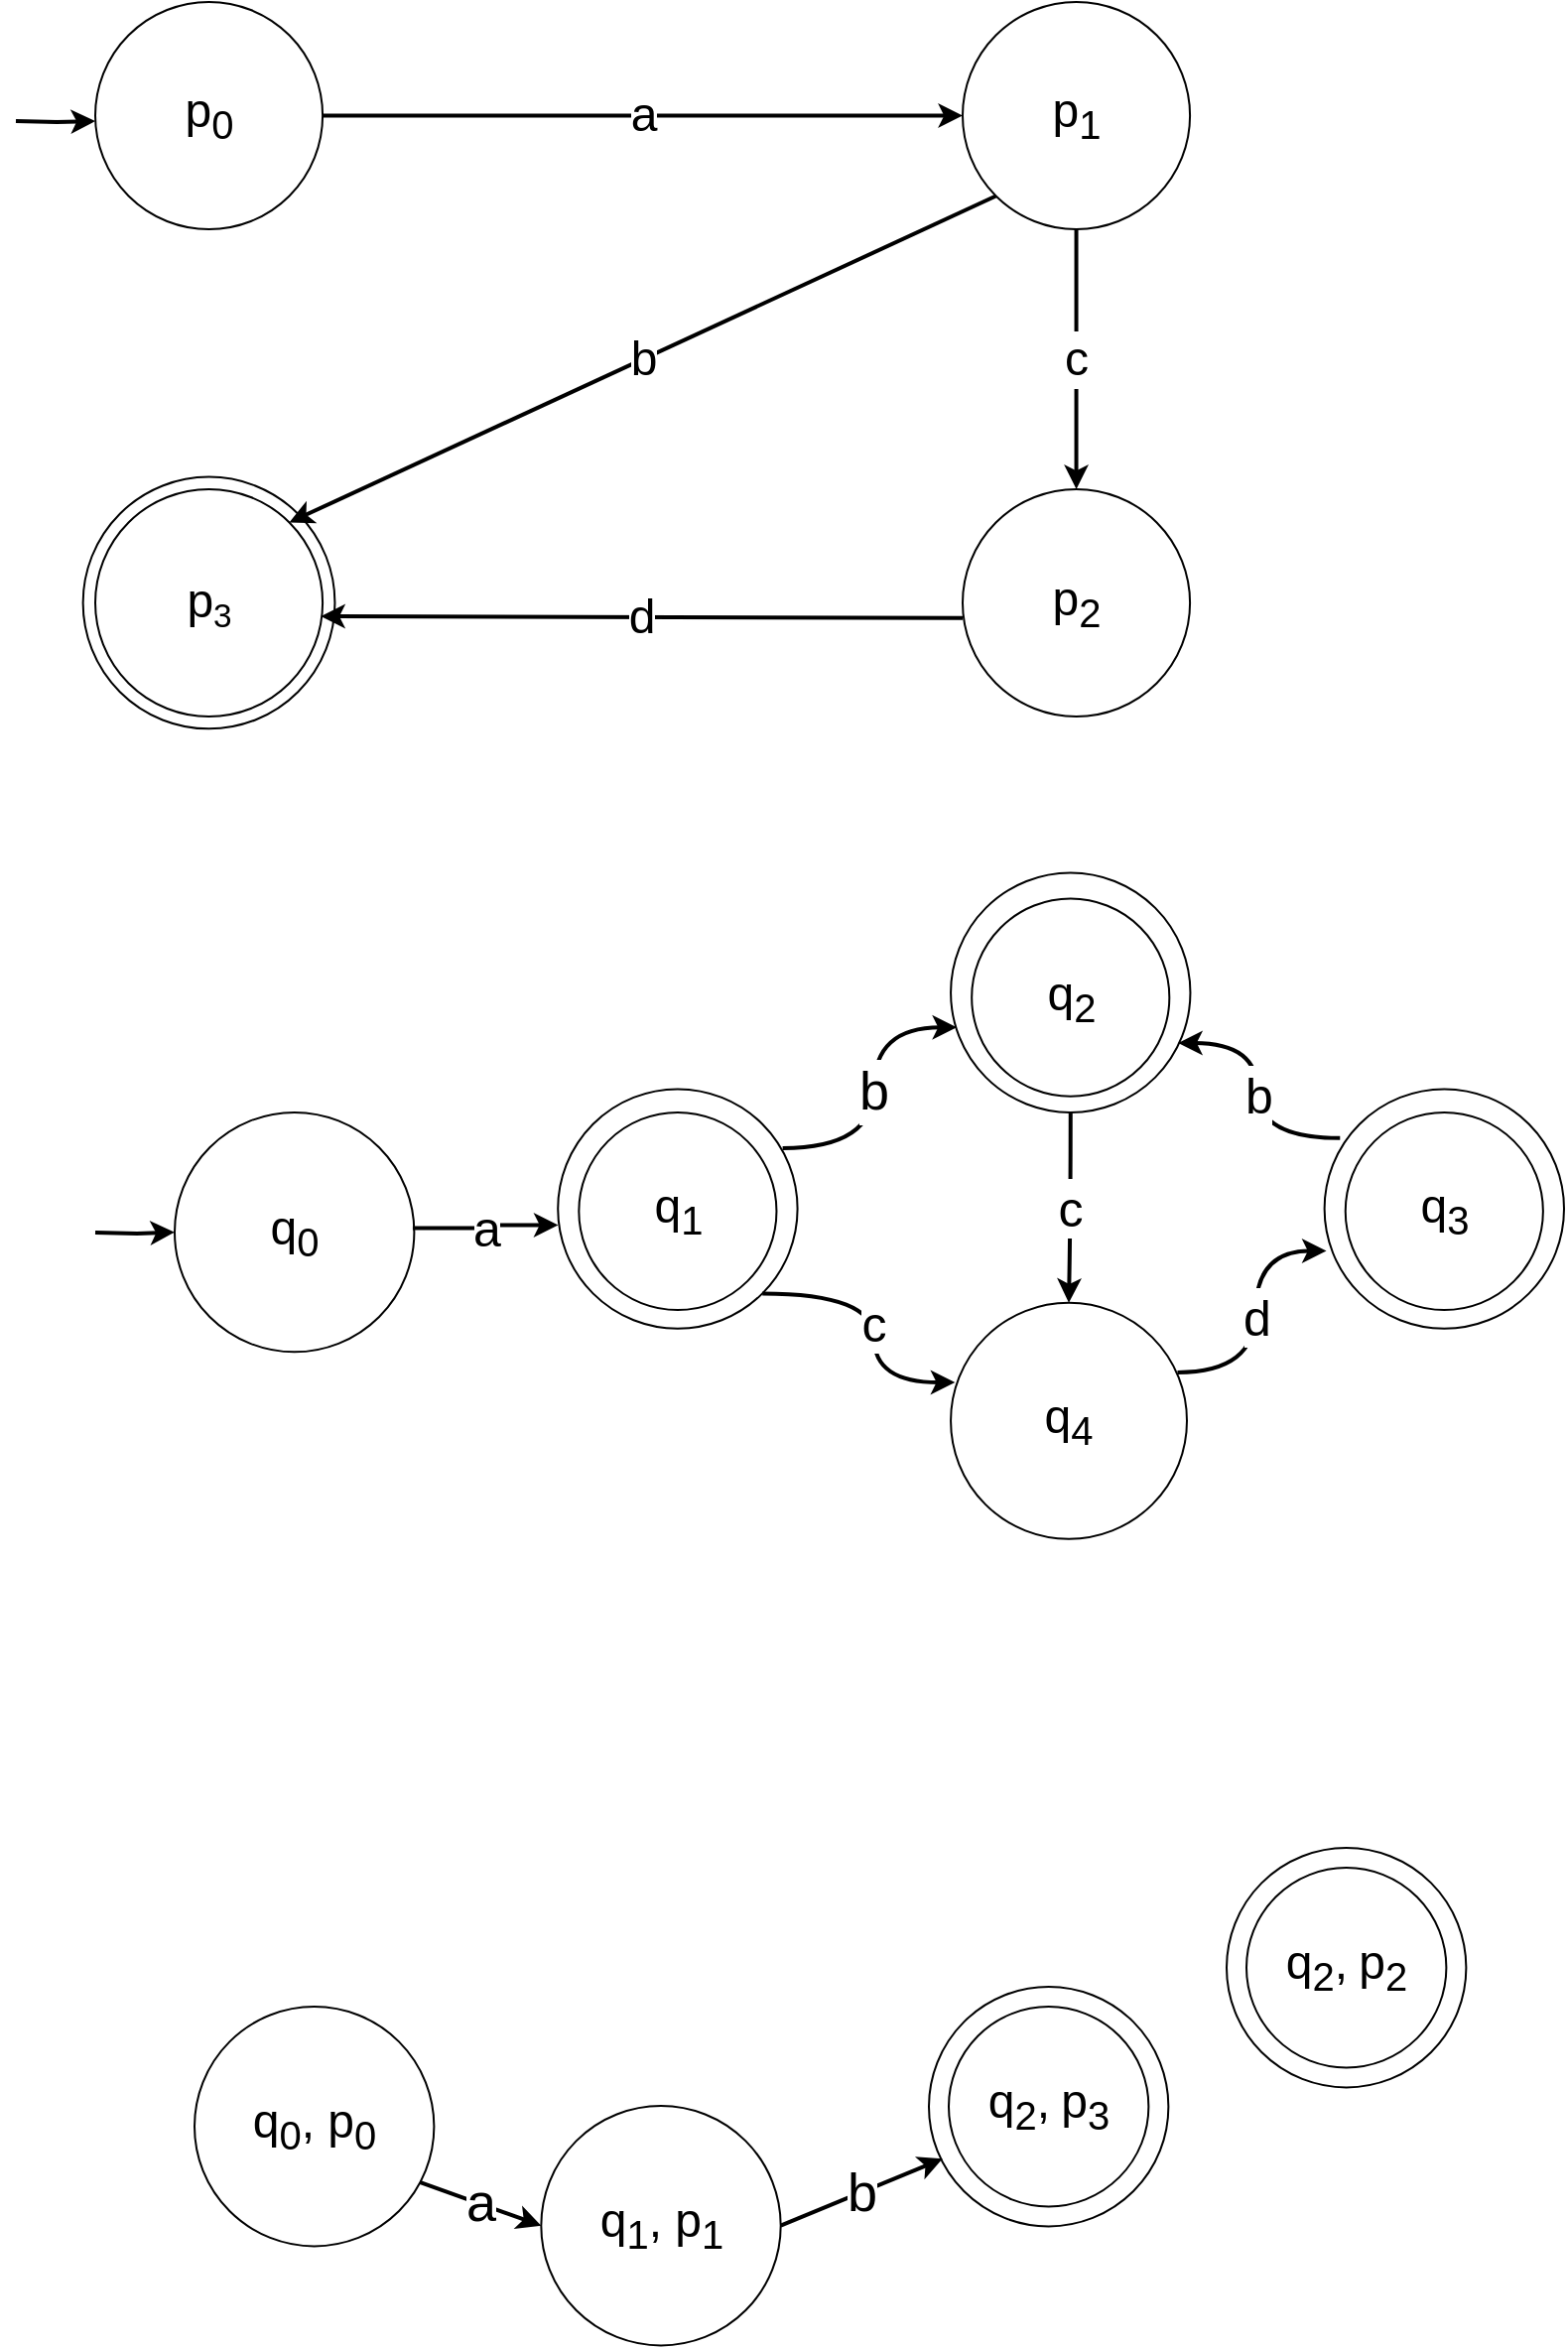 <mxfile version="24.8.0">
  <diagram name="Sivu-1" id="ETxLBeFSpSedNPtnGMP7">
    <mxGraphModel dx="949" dy="1384" grid="1" gridSize="10" guides="1" tooltips="1" connect="1" arrows="1" fold="1" page="1" pageScale="1" pageWidth="827" pageHeight="1169" math="0" shadow="0">
      <root>
        <mxCell id="0" />
        <mxCell id="1" parent="0" />
        <mxCell id="x4-zEgF2IcyVcmxIWtVk-18" value="" style="ellipse;whiteSpace=wrap;html=1;aspect=fixed;fillColor=none;" vertex="1" parent="1">
          <mxGeometry x="480" y="1060" width="100.69" height="100.69" as="geometry" />
        </mxCell>
        <mxCell id="x4-zEgF2IcyVcmxIWtVk-20" value="" style="ellipse;whiteSpace=wrap;html=1;aspect=fixed;fillColor=none;" vertex="1" parent="1">
          <mxGeometry x="630" y="990" width="100.69" height="100.69" as="geometry" />
        </mxCell>
        <mxCell id="x4-zEgF2IcyVcmxIWtVk-19" value="&lt;span style=&quot;font-size: 24px;&quot;&gt;q&lt;sub&gt;2&lt;/sub&gt;,&lt;sub&gt; &lt;/sub&gt;p&lt;sub&gt;2&lt;br&gt;&lt;/sub&gt;&lt;/span&gt;" style="ellipse;whiteSpace=wrap;html=1;aspect=fixed;fillColor=none;" vertex="1" parent="1">
          <mxGeometry x="620" y="980.001" width="120.69" height="120.69" as="geometry" />
        </mxCell>
        <mxCell id="Rc_dPTwu43_yxfsiKPEV-25" value="" style="group" parent="1" vertex="1" connectable="0">
          <mxGeometry x="50" y="50" width="570" height="366.18" as="geometry" />
        </mxCell>
        <mxCell id="Rc_dPTwu43_yxfsiKPEV-12" value="&lt;span style=&quot;font-size: 24px;&quot;&gt;p&lt;sub&gt;0&lt;/sub&gt;&lt;/span&gt;" style="ellipse;whiteSpace=wrap;html=1;aspect=fixed;" parent="Rc_dPTwu43_yxfsiKPEV-25" vertex="1">
          <mxGeometry width="114.545" height="114.545" as="geometry" />
        </mxCell>
        <mxCell id="Rc_dPTwu43_yxfsiKPEV-13" value="&lt;span style=&quot;font-size: 24px;&quot;&gt;p&lt;sub&gt;1&lt;/sub&gt;&lt;/span&gt;" style="ellipse;whiteSpace=wrap;html=1;aspect=fixed;" parent="Rc_dPTwu43_yxfsiKPEV-25" vertex="1">
          <mxGeometry x="437.0" width="114.545" height="114.545" as="geometry" />
        </mxCell>
        <mxCell id="Rc_dPTwu43_yxfsiKPEV-14" value="&lt;span style=&quot;font-size: 24px;&quot;&gt;p&lt;sub&gt;2&lt;/sub&gt;&lt;/span&gt;" style="ellipse;whiteSpace=wrap;html=1;aspect=fixed;" parent="Rc_dPTwu43_yxfsiKPEV-25" vertex="1">
          <mxGeometry x="437.0" y="245.455" width="114.545" height="114.545" as="geometry" />
        </mxCell>
        <mxCell id="Rc_dPTwu43_yxfsiKPEV-15" value="&lt;span style=&quot;font-size: 24px;&quot;&gt;p&lt;/span&gt;&lt;span style=&quot;font-size: 20px;&quot;&gt;&lt;sub&gt;3&lt;/sub&gt;&lt;/span&gt;" style="ellipse;whiteSpace=wrap;html=1;aspect=fixed;" parent="Rc_dPTwu43_yxfsiKPEV-25" vertex="1">
          <mxGeometry y="245.455" width="114.545" height="114.545" as="geometry" />
        </mxCell>
        <mxCell id="Rc_dPTwu43_yxfsiKPEV-17" value="&lt;font style=&quot;font-size: 24px;&quot;&gt;a&lt;/font&gt;" style="endArrow=classic;html=1;rounded=0;entryX=0;entryY=0.5;entryDx=0;entryDy=0;exitX=1;exitY=0.5;exitDx=0;exitDy=0;strokeWidth=2;startArrow=none;startFill=0;endFill=1;" parent="Rc_dPTwu43_yxfsiKPEV-25" source="Rc_dPTwu43_yxfsiKPEV-12" target="Rc_dPTwu43_yxfsiKPEV-13" edge="1">
          <mxGeometry width="50" height="50" relative="1" as="geometry">
            <mxPoint x="475.0" y="327.273" as="sourcePoint" />
            <mxPoint x="570" y="245.455" as="targetPoint" />
          </mxGeometry>
        </mxCell>
        <mxCell id="Rc_dPTwu43_yxfsiKPEV-18" value="&lt;font style=&quot;font-size: 24px;&quot;&gt;d&lt;/font&gt;" style="endArrow=none;html=1;rounded=0;entryX=0;entryY=0.5;entryDx=0;entryDy=0;strokeWidth=2;exitX=0.992;exitY=0.559;exitDx=0;exitDy=0;exitPerimeter=0;startArrow=classic;startFill=1;" parent="Rc_dPTwu43_yxfsiKPEV-25" source="Rc_dPTwu43_yxfsiKPEV-15" edge="1">
          <mxGeometry width="50" height="50" relative="1" as="geometry">
            <mxPoint x="120" y="310" as="sourcePoint" />
            <mxPoint x="437.0" y="310.353" as="targetPoint" />
          </mxGeometry>
        </mxCell>
        <mxCell id="Rc_dPTwu43_yxfsiKPEV-19" value="&lt;font style=&quot;font-size: 24px;&quot;&gt;c&lt;/font&gt;" style="endArrow=none;html=1;rounded=0;entryX=0.5;entryY=1;entryDx=0;entryDy=0;exitX=0.5;exitY=0;exitDx=0;exitDy=0;strokeWidth=2;endFill=0;startArrow=classic;startFill=1;" parent="Rc_dPTwu43_yxfsiKPEV-25" source="Rc_dPTwu43_yxfsiKPEV-14" target="Rc_dPTwu43_yxfsiKPEV-13" edge="1">
          <mxGeometry width="50" height="50" relative="1" as="geometry">
            <mxPoint x="152.0" y="326.716" as="sourcePoint" />
            <mxPoint x="456.0" y="326.716" as="targetPoint" />
          </mxGeometry>
        </mxCell>
        <mxCell id="Rc_dPTwu43_yxfsiKPEV-20" value="&lt;font style=&quot;font-size: 24px;&quot;&gt;b&lt;/font&gt;" style="endArrow=none;html=1;rounded=0;entryX=0;entryY=1;entryDx=0;entryDy=0;exitX=1;exitY=0;exitDx=0;exitDy=0;strokeWidth=2;startArrow=classic;startFill=1;" parent="Rc_dPTwu43_yxfsiKPEV-25" source="Rc_dPTwu43_yxfsiKPEV-15" target="Rc_dPTwu43_yxfsiKPEV-13" edge="1">
          <mxGeometry width="50" height="50" relative="1" as="geometry">
            <mxPoint x="532.0" y="261.818" as="sourcePoint" />
            <mxPoint x="532.0" y="130.909" as="targetPoint" />
          </mxGeometry>
        </mxCell>
        <mxCell id="2FSA2OzjC6oiGrAFbLMi-2" value="" style="ellipse;whiteSpace=wrap;html=1;aspect=fixed;fillColor=none;" parent="Rc_dPTwu43_yxfsiKPEV-25" vertex="1">
          <mxGeometry x="-6.18" y="239.28" width="126.9" height="126.9" as="geometry" />
        </mxCell>
        <mxCell id="JEPbFmwuHtTDAUJ13ryq-21" value="" style="group" parent="1" vertex="1" connectable="0">
          <mxGeometry x="90" y="490" width="700.0" height="350" as="geometry" />
        </mxCell>
        <mxCell id="kGZmpyZaBBuo0raBxp7l-1" value="&lt;span style=&quot;font-size: 24px;&quot;&gt;q&lt;sub&gt;0&lt;/sub&gt;&lt;/span&gt;" style="ellipse;whiteSpace=wrap;html=1;aspect=fixed;" parent="JEPbFmwuHtTDAUJ13ryq-21" vertex="1">
          <mxGeometry y="119.471" width="120.69" height="120.69" as="geometry" />
        </mxCell>
        <mxCell id="JEPbFmwuHtTDAUJ13ryq-1" value="" style="group" parent="JEPbFmwuHtTDAUJ13ryq-21" vertex="1" connectable="0">
          <mxGeometry x="203.664" y="119.471" width="110.129" height="122.837" as="geometry" />
        </mxCell>
        <mxCell id="kGZmpyZaBBuo0raBxp7l-2" value="&lt;span style=&quot;font-size: 24px;&quot;&gt;q&lt;sub&gt;1&lt;/sub&gt;&lt;/span&gt;" style="ellipse;whiteSpace=wrap;html=1;aspect=fixed;strokeColor=default;strokeWidth=1;" parent="JEPbFmwuHtTDAUJ13ryq-1" vertex="1">
          <mxGeometry width="99.569" height="99.569" as="geometry" />
        </mxCell>
        <mxCell id="kGZmpyZaBBuo0raBxp7l-10" value="" style="ellipse;whiteSpace=wrap;html=1;aspect=fixed;fillColor=none;" parent="JEPbFmwuHtTDAUJ13ryq-21" vertex="1">
          <mxGeometry x="193.103" y="107.692" width="120.69" height="120.69" as="geometry" />
        </mxCell>
        <mxCell id="JEPbFmwuHtTDAUJ13ryq-2" value="" style="group" parent="JEPbFmwuHtTDAUJ13ryq-21" vertex="1" connectable="0">
          <mxGeometry x="401.595" y="11.779" width="110.129" height="122.837" as="geometry" />
        </mxCell>
        <mxCell id="JEPbFmwuHtTDAUJ13ryq-3" value="&lt;span style=&quot;font-size: 24px;&quot;&gt;q&lt;sub&gt;2&lt;/sub&gt;&lt;/span&gt;" style="ellipse;whiteSpace=wrap;html=1;aspect=fixed;strokeColor=default;strokeWidth=1;" parent="JEPbFmwuHtTDAUJ13ryq-2" vertex="1">
          <mxGeometry width="99.569" height="99.569" as="geometry" />
        </mxCell>
        <mxCell id="JEPbFmwuHtTDAUJ13ryq-4" value="" style="ellipse;whiteSpace=wrap;html=1;aspect=fixed;fillColor=none;" parent="JEPbFmwuHtTDAUJ13ryq-2" vertex="1">
          <mxGeometry x="-10.56" y="-12.999" width="120.69" height="120.69" as="geometry" />
        </mxCell>
        <mxCell id="JEPbFmwuHtTDAUJ13ryq-8" value="" style="group" parent="JEPbFmwuHtTDAUJ13ryq-21" vertex="1" connectable="0">
          <mxGeometry x="589.871" y="119.471" width="110.129" height="122.837" as="geometry" />
        </mxCell>
        <mxCell id="JEPbFmwuHtTDAUJ13ryq-9" value="&lt;span style=&quot;font-size: 24px;&quot;&gt;q&lt;sub&gt;3&lt;/sub&gt;&lt;/span&gt;" style="ellipse;whiteSpace=wrap;html=1;aspect=fixed;strokeColor=default;strokeWidth=1;" parent="JEPbFmwuHtTDAUJ13ryq-8" vertex="1">
          <mxGeometry width="99.569" height="99.569" as="geometry" />
        </mxCell>
        <mxCell id="JEPbFmwuHtTDAUJ13ryq-10" value="" style="ellipse;whiteSpace=wrap;html=1;aspect=fixed;fillColor=none;" parent="JEPbFmwuHtTDAUJ13ryq-8" vertex="1">
          <mxGeometry x="-10.56" y="-11.779" width="120.69" height="120.69" as="geometry" />
        </mxCell>
        <mxCell id="JEPbFmwuHtTDAUJ13ryq-11" value="&lt;span style=&quot;font-size: 24px;&quot;&gt;q&lt;sub&gt;4&lt;/sub&gt;&lt;/span&gt;" style="ellipse;whiteSpace=wrap;html=1;aspect=fixed;" parent="JEPbFmwuHtTDAUJ13ryq-21" vertex="1">
          <mxGeometry x="391.03" y="215.38" width="118.97" height="118.97" as="geometry" />
        </mxCell>
        <mxCell id="JEPbFmwuHtTDAUJ13ryq-12" value="&lt;font style=&quot;font-size: 25px;&quot;&gt;c&lt;/font&gt;" style="edgeStyle=orthogonalEdgeStyle;rounded=0;orthogonalLoop=1;jettySize=auto;html=1;exitX=1;exitY=1;exitDx=0;exitDy=0;entryX=0.018;entryY=0.337;entryDx=0;entryDy=0;entryPerimeter=0;strokeWidth=2;curved=1;" parent="JEPbFmwuHtTDAUJ13ryq-21" source="kGZmpyZaBBuo0raBxp7l-10" target="JEPbFmwuHtTDAUJ13ryq-11" edge="1">
          <mxGeometry relative="1" as="geometry" />
        </mxCell>
        <mxCell id="JEPbFmwuHtTDAUJ13ryq-14" value="&lt;font style=&quot;font-size: 25px;&quot;&gt;a&lt;/font&gt;&lt;span style=&quot;color: rgba(0, 0, 0, 0); font-family: monospace; font-size: 0px; text-align: start; background-color: rgb(251, 251, 251);&quot;&gt;%3CmxGraphModel%3E%3Croot%3E%3CmxCell%20id%3D%220%22%2F%3E%3CmxCell%20id%3D%221%22%20parent%3D%220%22%2F%3E%3CmxCell%20id%3D%222%22%20value%3D%22%22%20style%3D%22group%22%20vertex%3D%221%22%20connectable%3D%220%22%20parent%3D%221%22%3E%3CmxGeometry%20x%3D%2290%22%20y%3D%22490%22%20width%3D%22700%22%20height%3D%22350%22%20as%3D%22geometry%22%2F%3E%3C%2FmxCell%3E%3CmxCell%20id%3D%223%22%20value%3D%22%26lt%3Bspan%20style%3D%26quot%3Bfont-size%3A%2024px%3B%26quot%3B%26gt%3Bq%26lt%3Bsub%26gt%3B0%26lt%3B%2Fsub%26gt%3B%26lt%3B%2Fspan%26gt%3B%22%20style%3D%22ellipse%3BwhiteSpace%3Dwrap%3Bhtml%3D1%3Baspect%3Dfixed%3B%22%20vertex%3D%221%22%20parent%3D%222%22%3E%3CmxGeometry%20y%3D%22119.471%22%20width%3D%22120.69%22%20height%3D%22120.69%22%20as%3D%22geometry%22%2F%3E%3C%2FmxCell%3E%3CmxCell%20id%3D%224%22%20value%3D%22%22%20style%3D%22group%22%20vertex%3D%221%22%20connectable%3D%220%22%20parent%3D%222%22%3E%3CmxGeometry%20x%3D%22203.664%22%20y%3D%22119.471%22%20width%3D%22110.129%22%20height%3D%22122.837%22%20as%3D%22geometry%22%2F%3E%3C%2FmxCell%3E%3CmxCell%20id%3D%225%22%20value%3D%22%26lt%3Bspan%20style%3D%26quot%3Bfont-size%3A%2024px%3B%26quot%3B%26gt%3Bq%26lt%3Bsub%26gt%3B1%26lt%3B%2Fsub%26gt%3B%26lt%3B%2Fspan%26gt%3B%22%20style%3D%22ellipse%3BwhiteSpace%3Dwrap%3Bhtml%3D1%3Baspect%3Dfixed%3BstrokeColor%3Ddefault%3BstrokeWidth%3D1%3B%22%20vertex%3D%221%22%20parent%3D%224%22%3E%3CmxGeometry%20width%3D%2299.569%22%20height%3D%2299.569%22%20as%3D%22geometry%22%2F%3E%3C%2FmxCell%3E%3CmxCell%20id%3D%226%22%20value%3D%22%22%20style%3D%22ellipse%3BwhiteSpace%3Dwrap%3Bhtml%3D1%3Baspect%3Dfixed%3BfillColor%3Dnone%3B%22%20vertex%3D%221%22%20parent%3D%222%22%3E%3CmxGeometry%20x%3D%22193.103%22%20y%3D%22107.692%22%20width%3D%22120.69%22%20height%3D%22120.69%22%20as%3D%22geometry%22%2F%3E%3C%2FmxCell%3E%3CmxCell%20id%3D%227%22%20value%3D%22%22%20style%3D%22group%22%20vertex%3D%221%22%20connectable%3D%220%22%20parent%3D%222%22%3E%3CmxGeometry%20x%3D%22401.595%22%20y%3D%2211.779%22%20width%3D%22110.129%22%20height%3D%22122.837%22%20as%3D%22geometry%22%2F%3E%3C%2FmxCell%3E%3CmxCell%20id%3D%228%22%20value%3D%22%26lt%3Bspan%20style%3D%26quot%3Bfont-size%3A%2024px%3B%26quot%3B%26gt%3Bq%26lt%3Bsub%26gt%3B1%26lt%3B%2Fsub%26gt%3B%26lt%3B%2Fspan%26gt%3B%22%20style%3D%22ellipse%3BwhiteSpace%3Dwrap%3Bhtml%3D1%3Baspect%3Dfixed%3BstrokeColor%3Ddefault%3BstrokeWidth%3D1%3B%22%20vertex%3D%221%22%20parent%3D%227%22%3E%3CmxGeometry%20width%3D%2299.569%22%20height%3D%2299.569%22%20as%3D%22geometry%22%2F%3E%3C%2FmxCell%3E%3CmxCell%20id%3D%229%22%20value%3D%22%22%20style%3D%22ellipse%3BwhiteSpace%3Dwrap%3Bhtml%3D1%3Baspect%3Dfixed%3BfillColor%3Dnone%3B%22%20vertex%3D%221%22%20parent%3D%222%22%3E%3CmxGeometry%20x%3D%22391.034%22%20width%3D%22120.69%22%20height%3D%22120.69%22%20as%3D%22geometry%22%2F%3E%3C%2FmxCell%3E%3CmxCell%20id%3D%2210%22%20value%3D%22%22%20style%3D%22group%22%20vertex%3D%221%22%20connectable%3D%220%22%20parent%3D%222%22%3E%3CmxGeometry%20x%3D%22589.871%22%20y%3D%22119.471%22%20width%3D%22110.129%22%20height%3D%22122.837%22%20as%3D%22geometry%22%2F%3E%3C%2FmxCell%3E%3CmxCell%20id%3D%2211%22%20value%3D%22%26lt%3Bspan%20style%3D%26quot%3Bfont-size%3A%2024px%3B%26quot%3B%26gt%3Bq%26lt%3Bsub%26gt%3B1%26lt%3B%2Fsub%26gt%3B%26lt%3B%2Fspan%26gt%3B%22%20style%3D%22ellipse%3BwhiteSpace%3Dwrap%3Bhtml%3D1%3Baspect%3Dfixed%3BstrokeColor%3Ddefault%3BstrokeWidth%3D1%3B%22%20vertex%3D%221%22%20parent%3D%2210%22%3E%3CmxGeometry%20width%3D%2299.569%22%20height%3D%2299.569%22%20as%3D%22geometry%22%2F%3E%3C%2FmxCell%3E%3CmxCell%20id%3D%2212%22%20value%3D%22%22%20style%3D%22ellipse%3BwhiteSpace%3Dwrap%3Bhtml%3D1%3Baspect%3Dfixed%3BfillColor%3Dnone%3B%22%20vertex%3D%221%22%20parent%3D%222%22%3E%3CmxGeometry%20x%3D%22579.31%22%20y%3D%22107.692%22%20width%3D%22120.69%22%20height%3D%22120.69%22%20as%3D%22geometry%22%2F%3E%3C%2FmxCell%3E%3CmxCell%20id%3D%2213%22%20value%3D%22%26lt%3Bspan%20style%3D%26quot%3Bfont-size%3A%2024px%3B%26quot%3B%26gt%3Bq%26lt%3Bsub%26gt%3B0%26lt%3B%2Fsub%26gt%3B%26lt%3B%2Fspan%26gt%3B%22%20style%3D%22ellipse%3BwhiteSpace%3Dwrap%3Bhtml%3D1%3Baspect%3Dfixed%3B%22%20vertex%3D%221%22%20parent%3D%222%22%3E%3CmxGeometry%20x%3D%22391.034%22%20y%3D%22215.385%22%20width%3D%22120.69%22%20height%3D%22120.69%22%20as%3D%22geometry%22%2F%3E%3C%2FmxCell%3E%3CmxCell%20id%3D%2214%22%20value%3D%22%26lt%3Bfont%20style%3D%26quot%3Bfont-size%3A%2025px%3B%26quot%3B%26gt%3Bc%26lt%3B%2Ffont%26gt%3B%22%20style%3D%22edgeStyle%3DorthogonalEdgeStyle%3Brounded%3D0%3BorthogonalLoop%3D1%3BjettySize%3Dauto%3Bhtml%3D1%3BexitX%3D1%3BexitY%3D1%3BexitDx%3D0%3BexitDy%3D0%3BentryX%3D0.018%3BentryY%3D0.337%3BentryDx%3D0%3BentryDy%3D0%3BentryPerimeter%3D0%3BstrokeWidth%3D2%3Bcurved%3D1%3B%22%20edge%3D%221%22%20parent%3D%222%22%20source%3D%226%22%20target%3D%2213%22%3E%3CmxGeometry%20relative%3D%221%22%20as%3D%22geometry%22%2F%3E%3C%2FmxCell%3E%3CmxCell%20id%3D%2215%22%20value%3D%22%26lt%3Bfont%20style%3D%26quot%3Bfont-size%3A%2025px%3B%26quot%3B%26gt%3Ba%26lt%3B%2Ffont%26gt%3B%22%20style%3D%22edgeStyle%3DorthogonalEdgeStyle%3Brounded%3D0%3BorthogonalLoop%3D1%3BjettySize%3Dauto%3Bhtml%3D1%3BexitX%3D0.994%3BexitY%3D0.483%3BexitDx%3D0%3BexitDy%3D0%3BentryX%3D0.001%3BentryY%3D0.568%3BentryDx%3D0%3BentryDy%3D0%3BentryPerimeter%3D0%3BstrokeWidth%3D2%3BexitPerimeter%3D0%3B%22%20edge%3D%221%22%20parent%3D%222%22%20source%3D%223%22%20target%3D%226%22%3E%3CmxGeometry%20relative%3D%221%22%20as%3D%22geometry%22%3E%3CmxPoint%20x%3D%2260.345%22%20y%3D%22255.769%22%20as%3D%22sourcePoint%22%2F%3E%3CmxPoint%20x%3D%22158.103%22%20y%3D%22294.808%22%20as%3D%22targetPoint%22%2F%3E%3C%2FmxGeometry%3E%3C%2FmxCell%3E%3CmxCell%20id%3D%2216%22%20value%3D%22%26lt%3Bfont%20style%3D%26quot%3Bfont-size%3A%2027px%3B%26quot%3B%26gt%3Bb%26lt%3B%2Ffont%26gt%3B%22%20style%3D%22edgeStyle%3DorthogonalEdgeStyle%3Brounded%3D0%3BorthogonalLoop%3D1%3BjettySize%3Dauto%3Bhtml%3D1%3BexitX%3D0.938%3BexitY%3D0.247%3BexitDx%3D0%3BexitDy%3D0%3BentryX%3D0.025%3BentryY%3D0.645%3BentryDx%3D0%3BentryDy%3D0%3BentryPerimeter%3D0%3BstrokeWidth%3D2%3BexitPerimeter%3D0%3Bcurved%3D1%3B%22%20edge%3D%221%22%20parent%3D%222%22%20source%3D%226%22%20target%3D%229%22%3E%3CmxGeometry%20relative%3D%221%22%20as%3D%22geometry%22%3E%3CmxPoint%20x%3D%22277.586%22%20y%3D%2295.577%22%20as%3D%22sourcePoint%22%2F%3E%3CmxPoint%20x%3D%22375.345%22%20y%3D%22134.615%22%20as%3D%22targetPoint%22%2F%3E%3C%2FmxGeometry%3E%3C%2FmxCell%3E%3CmxCell%20id%3D%2217%22%20value%3D%22%26lt%3Bfont%20style%3D%26quot%3Bfont-size%3A%2025px%3B%26quot%3B%26gt%3Bc%26lt%3B%2Ffont%26gt%3B%22%20style%3D%22edgeStyle%3DorthogonalEdgeStyle%3Brounded%3D0%3BorthogonalLoop%3D1%3BjettySize%3Dauto%3Bhtml%3D1%3BexitX%3D0.5%3BexitY%3D1%3BexitDx%3D0%3BexitDy%3D0%3BentryX%3D0.5%3BentryY%3D0%3BentryDx%3D0%3BentryDy%3D0%3BstrokeWidth%3D2%3Bcurved%3D1%3B%22%20edge%3D%221%22%20parent%3D%222%22%20source%3D%229%22%20target%3D%2213%22%3E%3CmxGeometry%20relative%3D%221%22%20as%3D%22geometry%22%3E%3CmxPoint%20x%3D%22318.621%22%20y%3D%22154.808%22%20as%3D%22sourcePoint%22%2F%3E%3CmxPoint%20x%3D%22406.724%22%20y%3D%22100.962%22%20as%3D%22targetPoint%22%2F%3E%3C%2FmxGeometry%3E%3C%2FmxCell%3E%3CmxCell%20id%3D%2218%22%20value%3D%22%26lt%3Bfont%20style%3D%26quot%3Bfont-size%3A%2025px%3B%26quot%3B%26gt%3Bb%26lt%3B%2Ffont%26gt%3B%22%20style%3D%22edgeStyle%3DorthogonalEdgeStyle%3Brounded%3D0%3BorthogonalLoop%3D1%3BjettySize%3Dauto%3Bhtml%3D1%3BexitX%3D0.065%3BexitY%3D0.205%3BexitDx%3D0%3BexitDy%3D0%3BentryX%3D0.949%3BentryY%3D0.71%3BentryDx%3D0%3BentryDy%3D0%3BstrokeWidth%3D2%3BexitPerimeter%3D0%3BentryPerimeter%3D0%3Bcurved%3D1%3B%22%20edge%3D%221%22%20parent%3D%222%22%20source%3D%2212%22%20target%3D%229%22%3E%3CmxGeometry%20relative%3D%221%22%20as%3D%22geometry%22%3E%3CmxPoint%20x%3D%22567.241%22%20y%3D%22119.471%22%20as%3D%22sourcePoint%22%2F%3E%3CmxPoint%20x%3D%22567.241%22%20y%3D%22200.24%22%20as%3D%22targetPoint%22%2F%3E%3C%2FmxGeometry%3E%3C%2FmxCell%3E%3CmxCell%20id%3D%2219%22%20value%3D%22%26lt%3Bfont%20style%3D%26quot%3Bfont-size%3A%2025px%3B%26quot%3B%26gt%3Bd%26lt%3B%2Ffont%26gt%3B%22%20style%3D%22edgeStyle%3DorthogonalEdgeStyle%3Brounded%3D0%3BorthogonalLoop%3D1%3BjettySize%3Dauto%3Bhtml%3D1%3BexitX%3D0.96%3BexitY%3D0.295%3BexitDx%3D0%3BexitDy%3D0%3BentryX%3D0.008%3BentryY%3D0.676%3BentryDx%3D0%3BentryDy%3D0%3BstrokeWidth%3D2%3BexitPerimeter%3D0%3BentryPerimeter%3D0%3Bcurved%3D1%3B%22%20edge%3D%221%22%20parent%3D%222%22%20source%3D%2213%22%20target%3D%2212%22%3E%3CmxGeometry%20relative%3D%221%22%20as%3D%22geometry%22%3E%3CmxPoint%20x%3D%22463.448%22%20y%3D%22148.077%22%20as%3D%22sourcePoint%22%2F%3E%3CmxPoint%20x%3D%22463.448%22%20y%3D%22228.846%22%20as%3D%22targetPoint%22%2F%3E%3C%2FmxGeometry%3E%3C%2FmxCell%3E%3C%2Froot%3E%3C%2FmxGraphModel%3E&lt;/span&gt;" style="edgeStyle=orthogonalEdgeStyle;rounded=0;orthogonalLoop=1;jettySize=auto;html=1;exitX=0.994;exitY=0.483;exitDx=0;exitDy=0;entryX=0.001;entryY=0.568;entryDx=0;entryDy=0;entryPerimeter=0;strokeWidth=2;exitPerimeter=0;" parent="JEPbFmwuHtTDAUJ13ryq-21" source="kGZmpyZaBBuo0raBxp7l-1" target="kGZmpyZaBBuo0raBxp7l-10" edge="1">
          <mxGeometry relative="1" as="geometry">
            <mxPoint x="60.345" y="255.769" as="sourcePoint" />
            <mxPoint x="158.103" y="294.808" as="targetPoint" />
          </mxGeometry>
        </mxCell>
        <mxCell id="JEPbFmwuHtTDAUJ13ryq-17" value="&lt;font style=&quot;font-size: 27px;&quot;&gt;b&lt;/font&gt;" style="edgeStyle=orthogonalEdgeStyle;rounded=0;orthogonalLoop=1;jettySize=auto;html=1;exitX=0.938;exitY=0.247;exitDx=0;exitDy=0;entryX=0.025;entryY=0.645;entryDx=0;entryDy=0;entryPerimeter=0;strokeWidth=2;exitPerimeter=0;curved=1;" parent="JEPbFmwuHtTDAUJ13ryq-21" source="kGZmpyZaBBuo0raBxp7l-10" target="JEPbFmwuHtTDAUJ13ryq-4" edge="1">
          <mxGeometry relative="1" as="geometry">
            <mxPoint x="277.586" y="95.577" as="sourcePoint" />
            <mxPoint x="375.345" y="134.615" as="targetPoint" />
          </mxGeometry>
        </mxCell>
        <mxCell id="JEPbFmwuHtTDAUJ13ryq-18" value="&lt;font style=&quot;font-size: 25px;&quot;&gt;c&lt;/font&gt;" style="edgeStyle=orthogonalEdgeStyle;rounded=0;orthogonalLoop=1;jettySize=auto;html=1;exitX=0.5;exitY=1;exitDx=0;exitDy=0;entryX=0.5;entryY=0;entryDx=0;entryDy=0;strokeWidth=2;curved=1;" parent="JEPbFmwuHtTDAUJ13ryq-21" source="JEPbFmwuHtTDAUJ13ryq-4" target="JEPbFmwuHtTDAUJ13ryq-11" edge="1">
          <mxGeometry relative="1" as="geometry">
            <mxPoint x="318.621" y="154.808" as="sourcePoint" />
            <mxPoint x="406.724" y="100.962" as="targetPoint" />
          </mxGeometry>
        </mxCell>
        <mxCell id="JEPbFmwuHtTDAUJ13ryq-19" value="&lt;font style=&quot;font-size: 25px;&quot;&gt;b&lt;/font&gt;" style="edgeStyle=orthogonalEdgeStyle;rounded=0;orthogonalLoop=1;jettySize=auto;html=1;exitX=0.065;exitY=0.205;exitDx=0;exitDy=0;entryX=0.949;entryY=0.71;entryDx=0;entryDy=0;strokeWidth=2;exitPerimeter=0;entryPerimeter=0;curved=1;" parent="JEPbFmwuHtTDAUJ13ryq-21" source="JEPbFmwuHtTDAUJ13ryq-10" target="JEPbFmwuHtTDAUJ13ryq-4" edge="1">
          <mxGeometry relative="1" as="geometry">
            <mxPoint x="567.241" y="119.471" as="sourcePoint" />
            <mxPoint x="567.241" y="200.24" as="targetPoint" />
          </mxGeometry>
        </mxCell>
        <mxCell id="JEPbFmwuHtTDAUJ13ryq-20" value="&lt;font style=&quot;font-size: 25px;&quot;&gt;d&lt;/font&gt;" style="edgeStyle=orthogonalEdgeStyle;rounded=0;orthogonalLoop=1;jettySize=auto;html=1;exitX=0.96;exitY=0.295;exitDx=0;exitDy=0;entryX=0.008;entryY=0.676;entryDx=0;entryDy=0;strokeWidth=2;exitPerimeter=0;entryPerimeter=0;curved=1;" parent="JEPbFmwuHtTDAUJ13ryq-21" source="JEPbFmwuHtTDAUJ13ryq-11" target="JEPbFmwuHtTDAUJ13ryq-10" edge="1">
          <mxGeometry relative="1" as="geometry">
            <mxPoint x="463.448" y="148.077" as="sourcePoint" />
            <mxPoint x="463.448" y="228.846" as="targetPoint" />
          </mxGeometry>
        </mxCell>
        <mxCell id="dbauWK3YIDGn5OyMR1QN-2" value="" style="edgeStyle=orthogonalEdgeStyle;rounded=0;orthogonalLoop=1;jettySize=auto;html=1;entryX=0;entryY=0.5;entryDx=0;entryDy=0;strokeWidth=2;" parent="1" target="kGZmpyZaBBuo0raBxp7l-1" edge="1">
          <mxGeometry relative="1" as="geometry">
            <mxPoint x="50" y="670" as="sourcePoint" />
            <mxPoint x="63" y="670" as="targetPoint" />
          </mxGeometry>
        </mxCell>
        <mxCell id="2FSA2OzjC6oiGrAFbLMi-1" value="&lt;span style=&quot;font-size: 24px;&quot;&gt;q&lt;sub&gt;0&lt;/sub&gt;, p&lt;sub&gt;0&lt;/sub&gt;&lt;/span&gt;" style="ellipse;whiteSpace=wrap;html=1;aspect=fixed;" parent="1" vertex="1">
          <mxGeometry x="100" y="1060.001" width="120.69" height="120.69" as="geometry" />
        </mxCell>
        <mxCell id="2FSA2OzjC6oiGrAFbLMi-4" value="" style="edgeStyle=orthogonalEdgeStyle;rounded=0;orthogonalLoop=1;jettySize=auto;html=1;entryX=0;entryY=0.5;entryDx=0;entryDy=0;strokeWidth=2;" parent="1" edge="1">
          <mxGeometry relative="1" as="geometry">
            <mxPoint x="10" y="110" as="sourcePoint" />
            <mxPoint x="50" y="110" as="targetPoint" />
          </mxGeometry>
        </mxCell>
        <mxCell id="x4-zEgF2IcyVcmxIWtVk-2" value="&lt;span style=&quot;font-size: 24px;&quot;&gt;q&lt;sub&gt;1&lt;/sub&gt;, p&lt;sub&gt;1&lt;/sub&gt;&lt;/span&gt;" style="ellipse;whiteSpace=wrap;html=1;aspect=fixed;" vertex="1" parent="1">
          <mxGeometry x="274.66" y="1110.001" width="120.69" height="120.69" as="geometry" />
        </mxCell>
        <mxCell id="x4-zEgF2IcyVcmxIWtVk-13" value="&lt;font style=&quot;font-size: 27px;&quot;&gt;a&lt;/font&gt;" style="endArrow=classic;html=1;rounded=0;entryX=0;entryY=0.5;entryDx=0;entryDy=0;exitX=0.94;exitY=0.733;exitDx=0;exitDy=0;strokeWidth=2;startArrow=none;startFill=0;endFill=1;exitPerimeter=0;" edge="1" parent="1" source="2FSA2OzjC6oiGrAFbLMi-1" target="x4-zEgF2IcyVcmxIWtVk-2">
          <mxGeometry width="50" height="50" relative="1" as="geometry">
            <mxPoint x="210" y="1050" as="sourcePoint" />
            <mxPoint x="532" y="1050" as="targetPoint" />
          </mxGeometry>
        </mxCell>
        <mxCell id="x4-zEgF2IcyVcmxIWtVk-14" value="&lt;span style=&quot;font-size: 24px;&quot;&gt;q&lt;sub&gt;2&lt;/sub&gt;,&lt;sub&gt; &lt;/sub&gt;p&lt;sub&gt;3&lt;/sub&gt;&lt;/span&gt;" style="ellipse;whiteSpace=wrap;html=1;aspect=fixed;fillColor=none;" vertex="1" parent="1">
          <mxGeometry x="470" y="1050.001" width="120.69" height="120.69" as="geometry" />
        </mxCell>
        <mxCell id="x4-zEgF2IcyVcmxIWtVk-15" value="&lt;font style=&quot;font-size: 27px;&quot;&gt;b&lt;/font&gt;" style="endArrow=classic;html=1;rounded=0;entryX=0.057;entryY=0.718;entryDx=0;entryDy=0;exitX=1;exitY=0.5;exitDx=0;exitDy=0;strokeWidth=2;startArrow=none;startFill=0;endFill=1;entryPerimeter=0;" edge="1" parent="1" source="x4-zEgF2IcyVcmxIWtVk-2" target="x4-zEgF2IcyVcmxIWtVk-14">
          <mxGeometry width="50" height="50" relative="1" as="geometry">
            <mxPoint x="400" y="1169" as="sourcePoint" />
            <mxPoint x="462" y="1191" as="targetPoint" />
          </mxGeometry>
        </mxCell>
      </root>
    </mxGraphModel>
  </diagram>
</mxfile>
